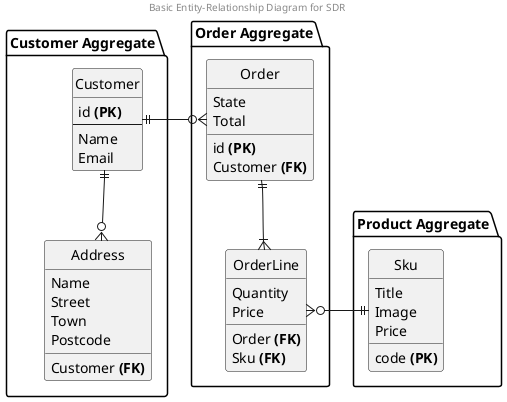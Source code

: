 @startuml

center header
Basic Entity-Relationship Diagram for SDR
endheader

hide circle
hide empty members

!define pk(x) x <b>(PK)</b>
!define fk(x) x <b>(FK)</b>

' ##### Customer Aggregate

package "Customer Aggregate" {
    entity Customer {
        pk(id)
        --
        Name
        Email
    }

    entity Address {
        fk(Customer)
        Name
        Street
        Town
        Postcode
    }
}
Customer ||--o{ Address




' ##### Order Aggregate

package "Order Aggregate" {
    entity Order {
        pk(id)
        fk(Customer)
        State
        Total
    }

    entity OrderLine {
        fk(Order)
        fk(Sku)
        Quantity
        Price
    }
}

Order ||--|{ OrderLine





' ##### Product Aggregate

package "Product Aggregate" {
    entity Sku {
        pk(code)
        Title
        Image
        Price
    }
}




' ##### Aggregate Links

Customer ||-o{ Order

OrderLine }o-|| Sku

@enduml
